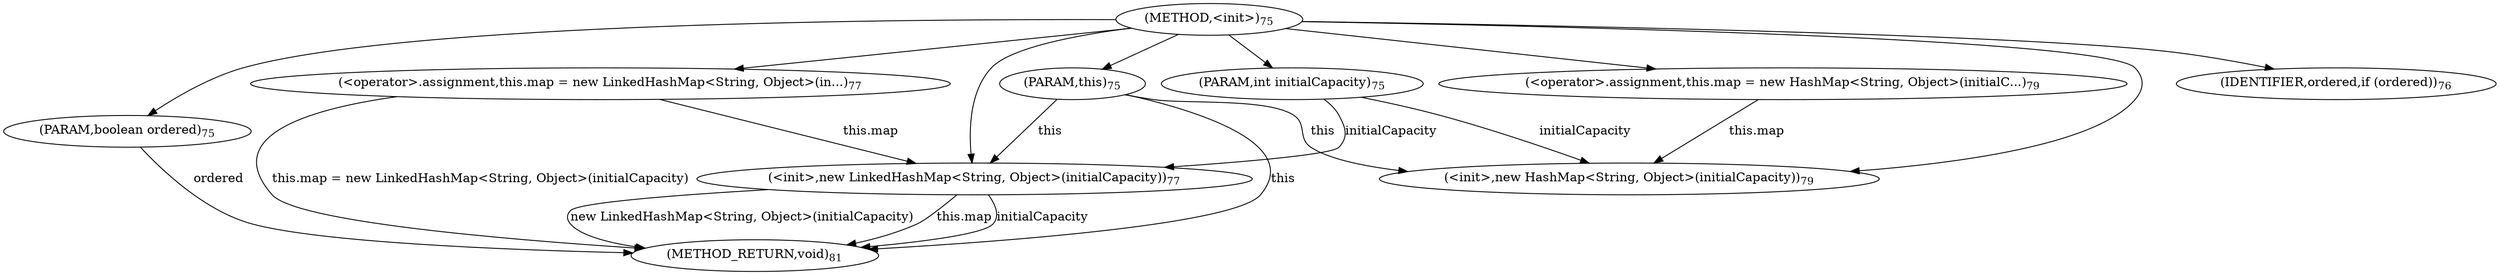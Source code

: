digraph "&lt;init&gt;" {  
"249" [label = <(METHOD,&lt;init&gt;)<SUB>75</SUB>> ]
"281" [label = <(METHOD_RETURN,void)<SUB>81</SUB>> ]
"250" [label = <(PARAM,this)<SUB>75</SUB>> ]
"251" [label = <(PARAM,int initialCapacity)<SUB>75</SUB>> ]
"252" [label = <(PARAM,boolean ordered)<SUB>75</SUB>> ]
"255" [label = <(IDENTIFIER,ordered,if (ordered))<SUB>76</SUB>> ]
"257" [label = <(&lt;operator&gt;.assignment,this.map = new LinkedHashMap&lt;String, Object&gt;(in...)<SUB>77</SUB>> ]
"262" [label = <(&lt;init&gt;,new LinkedHashMap&lt;String, Object&gt;(initialCapacity))<SUB>77</SUB>> ]
"257" [label = <(&lt;operator&gt;.assignment,this.map = new LinkedHashMap&lt;String, Object&gt;(in...)<SUB>77</SUB>> ]
"257" [label = <(&lt;operator&gt;.assignment,this.map = new LinkedHashMap&lt;String, Object&gt;(in...)<SUB>77</SUB>> ]
"262" [label = <(&lt;init&gt;,new LinkedHashMap&lt;String, Object&gt;(initialCapacity))<SUB>77</SUB>> ]
"262" [label = <(&lt;init&gt;,new LinkedHashMap&lt;String, Object&gt;(initialCapacity))<SUB>77</SUB>> ]
"269" [label = <(&lt;operator&gt;.assignment,this.map = new HashMap&lt;String, Object&gt;(initialC...)<SUB>79</SUB>> ]
"274" [label = <(&lt;init&gt;,new HashMap&lt;String, Object&gt;(initialCapacity))<SUB>79</SUB>> ]
"269" [label = <(&lt;operator&gt;.assignment,this.map = new HashMap&lt;String, Object&gt;(initialC...)<SUB>79</SUB>> ]
"269" [label = <(&lt;operator&gt;.assignment,this.map = new HashMap&lt;String, Object&gt;(initialC...)<SUB>79</SUB>> ]
"274" [label = <(&lt;init&gt;,new HashMap&lt;String, Object&gt;(initialCapacity))<SUB>79</SUB>> ]
"274" [label = <(&lt;init&gt;,new HashMap&lt;String, Object&gt;(initialCapacity))<SUB>79</SUB>> ]
  "250" -> "281"  [ label = "this"] 
  "252" -> "281"  [ label = "ordered"] 
  "257" -> "281"  [ label = "this.map = new LinkedHashMap&lt;String, Object&gt;(initialCapacity)"] 
  "262" -> "281"  [ label = "this.map"] 
  "262" -> "281"  [ label = "initialCapacity"] 
  "262" -> "281"  [ label = "new LinkedHashMap&lt;String, Object&gt;(initialCapacity)"] 
  "249" -> "250" 
  "249" -> "251" 
  "249" -> "252" 
  "249" -> "255" 
  "249" -> "257" 
  "250" -> "262"  [ label = "this"] 
  "257" -> "262"  [ label = "this.map"] 
  "251" -> "262"  [ label = "initialCapacity"] 
  "249" -> "262" 
  "249" -> "269" 
  "250" -> "274"  [ label = "this"] 
  "269" -> "274"  [ label = "this.map"] 
  "251" -> "274"  [ label = "initialCapacity"] 
  "249" -> "274" 
}
